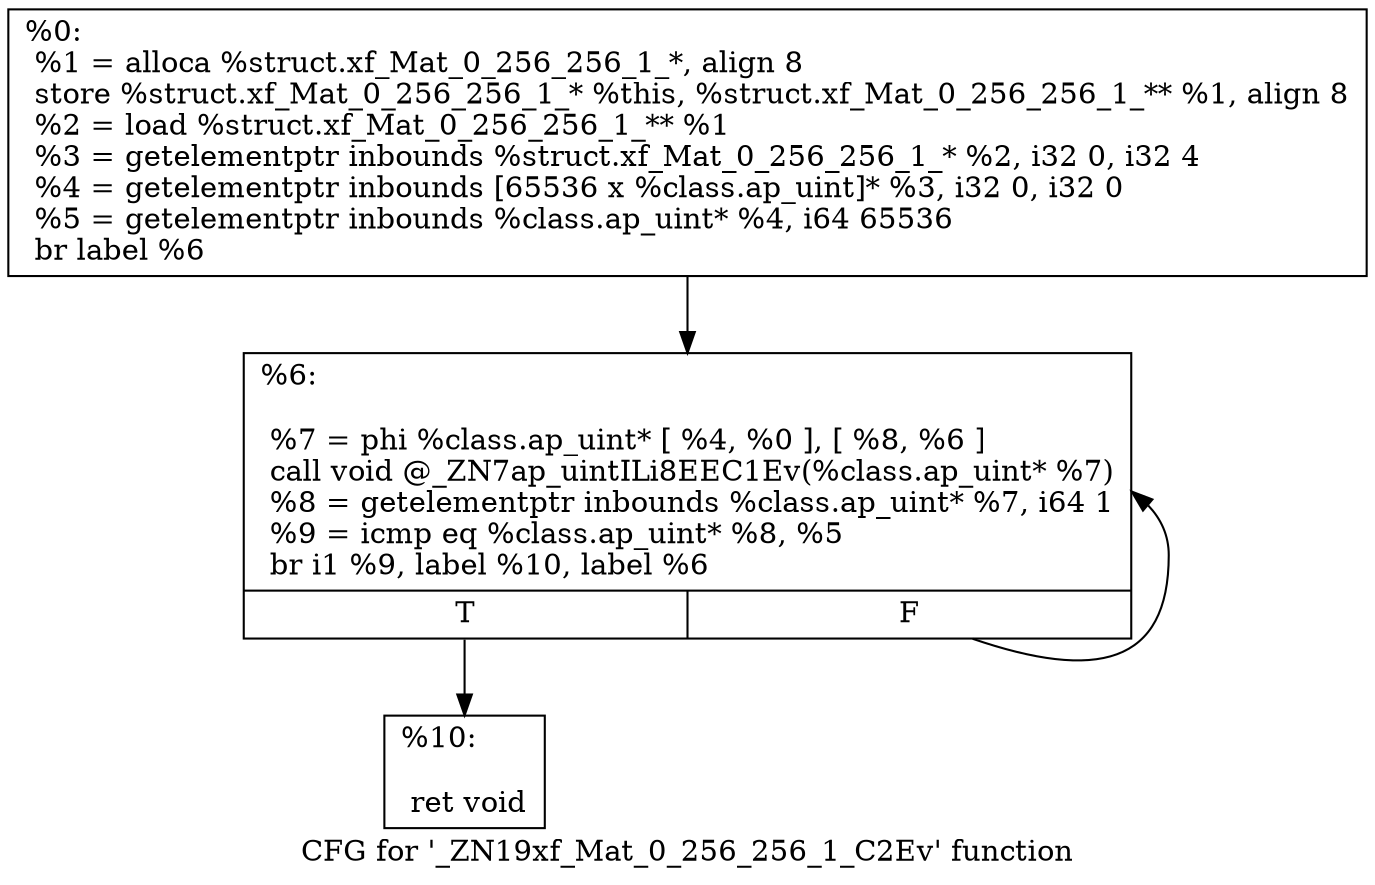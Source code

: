 digraph "CFG for '_ZN19xf_Mat_0_256_256_1_C2Ev' function" {
	label="CFG for '_ZN19xf_Mat_0_256_256_1_C2Ev' function";

	Node0x2f848d0 [shape=record,label="{%0:\l  %1 = alloca %struct.xf_Mat_0_256_256_1_*, align 8\l  store %struct.xf_Mat_0_256_256_1_* %this, %struct.xf_Mat_0_256_256_1_** %1, align 8\l  %2 = load %struct.xf_Mat_0_256_256_1_** %1\l  %3 = getelementptr inbounds %struct.xf_Mat_0_256_256_1_* %2, i32 0, i32 4\l  %4 = getelementptr inbounds [65536 x %class.ap_uint]* %3, i32 0, i32 0\l  %5 = getelementptr inbounds %class.ap_uint* %4, i64 65536\l  br label %6\l}"];
	Node0x2f848d0 -> Node0x2fb1cb0;
	Node0x2fb1cb0 [shape=record,label="{%6:\l\l  %7 = phi %class.ap_uint* [ %4, %0 ], [ %8, %6 ]\l  call void @_ZN7ap_uintILi8EEC1Ev(%class.ap_uint* %7)\l  %8 = getelementptr inbounds %class.ap_uint* %7, i64 1\l  %9 = icmp eq %class.ap_uint* %8, %5\l  br i1 %9, label %10, label %6\l|{<s0>T|<s1>F}}"];
	Node0x2fb1cb0:s0 -> Node0x2fb2080;
	Node0x2fb1cb0:s1 -> Node0x2fb1cb0;
	Node0x2fb2080 [shape=record,label="{%10:\l\l  ret void\l}"];
}
